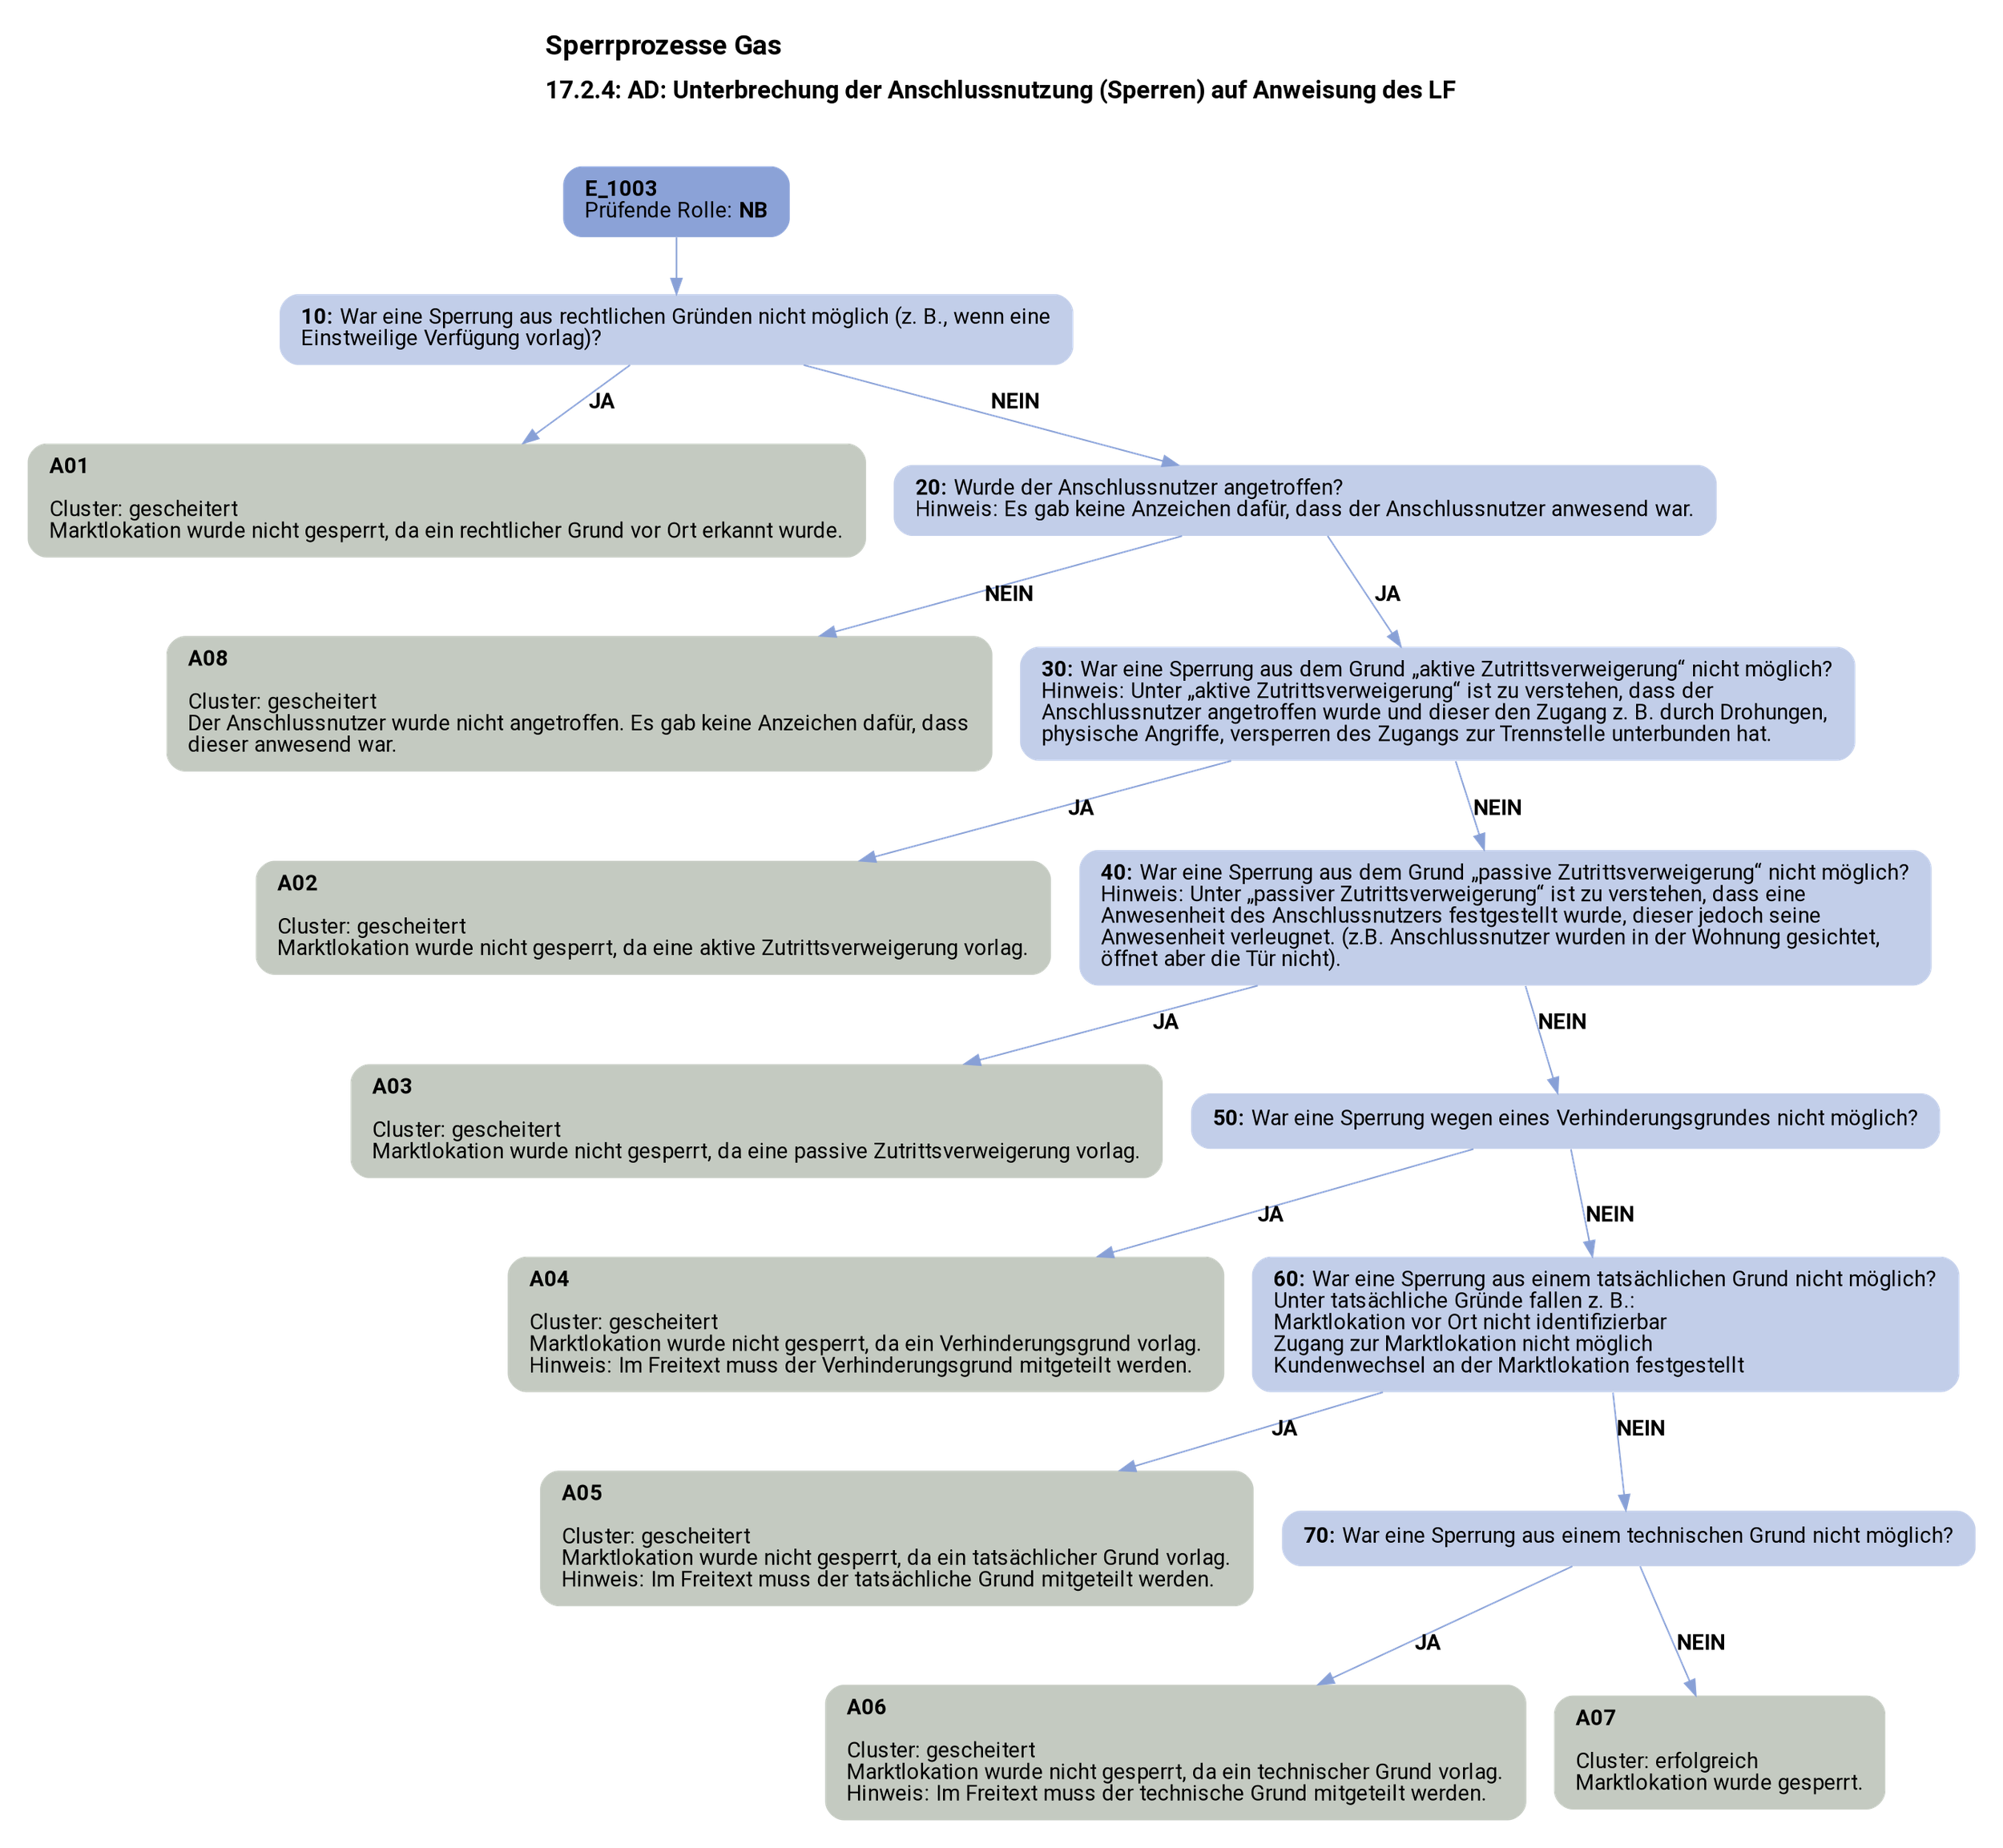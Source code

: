digraph D {
    labelloc="t";
    label=<<B><FONT POINT-SIZE="18">Sperrprozesse Gas</FONT></B><BR align="left"/><BR/><B><FONT POINT-SIZE="16">17.2.4: AD: Unterbrechung der Anschlussnutzung (Sperren) auf Anweisung des LF</FONT></B><BR align="left"/><BR/><BR/><BR/>>;
    ratio="compress";
    concentrate=true;
    pack=true;
    rankdir=TB;
    packmode="array";
    size="20,20";
    fontsize=12;
    pad=0.25;
    "Start" [margin="0.2,0.12", shape=box, style="filled,rounded", penwidth=0.0, fillcolor="#8ba2d7", label=<<B>E_1003</B><BR align="left"/><FONT>Prüfende Rolle: <B>NB</B></FONT><BR align="center"/>>, fontname="Roboto, sans-serif"];
    "10" [margin="0.2,0.12", shape=box, style="filled,rounded", penwidth=0.0, fillcolor="#c2cee9", label=<<B>10: </B>War eine Sperrung aus rechtlichen Gründen nicht möglich (z. B., wenn eine<BR align="left"/>Einstweilige Verfügung vorlag)?<BR align="left"/>>, fontname="Roboto, sans-serif"];
    "A01" [margin="0.2,0.12", shape=box, style="filled,rounded", penwidth=0.0, fillcolor="#c4cac1", label=<<B>A01</B><BR align="left"/><BR align="left"/><FONT>Cluster: gescheitert<BR align="left"/>Marktlokation wurde nicht gesperrt, da ein rechtlicher Grund vor Ort erkannt wurde.<BR align="left"/></FONT>>, fontname="Roboto, sans-serif"];
    "20" [margin="0.2,0.12", shape=box, style="filled,rounded", penwidth=0.0, fillcolor="#c2cee9", label=<<B>20: </B>Wurde der Anschlussnutzer angetroffen?<BR align="left"/>Hinweis: Es gab keine Anzeichen dafür, dass der Anschlussnutzer anwesend war.<BR align="left"/>>, fontname="Roboto, sans-serif"];
    "A08" [margin="0.2,0.12", shape=box, style="filled,rounded", penwidth=0.0, fillcolor="#c4cac1", label=<<B>A08</B><BR align="left"/><BR align="left"/><FONT>Cluster: gescheitert<BR align="left"/>Der Anschlussnutzer wurde nicht angetroffen. Es gab keine Anzeichen dafür, dass<BR align="left"/>dieser anwesend war.<BR align="left"/></FONT>>, fontname="Roboto, sans-serif"];
    "30" [margin="0.2,0.12", shape=box, style="filled,rounded", penwidth=0.0, fillcolor="#c2cee9", label=<<B>30: </B>War eine Sperrung aus dem Grund „aktive Zutrittsverweigerung“ nicht möglich?<BR align="left"/>Hinweis: Unter „aktive Zutrittsverweigerung“ ist zu verstehen, dass der<BR align="left"/>Anschlussnutzer angetroffen wurde und dieser den Zugang z. B. durch Drohungen,<BR align="left"/>physische Angriffe, versperren des Zugangs zur Trennstelle unterbunden hat.<BR align="left"/>>, fontname="Roboto, sans-serif"];
    "A02" [margin="0.2,0.12", shape=box, style="filled,rounded", penwidth=0.0, fillcolor="#c4cac1", label=<<B>A02</B><BR align="left"/><BR align="left"/><FONT>Cluster: gescheitert<BR align="left"/>Marktlokation wurde nicht gesperrt, da eine aktive Zutrittsverweigerung vorlag.<BR align="left"/></FONT>>, fontname="Roboto, sans-serif"];
    "40" [margin="0.2,0.12", shape=box, style="filled,rounded", penwidth=0.0, fillcolor="#c2cee9", label=<<B>40: </B>War eine Sperrung aus dem Grund „passive Zutrittsverweigerung“ nicht möglich?<BR align="left"/>Hinweis: Unter „passiver Zutrittsverweigerung“ ist zu verstehen, dass eine<BR align="left"/>Anwesenheit des Anschlussnutzers festgestellt wurde, dieser jedoch seine<BR align="left"/>Anwesenheit verleugnet. (z.B. Anschlussnutzer wurden in der Wohnung gesichtet,<BR align="left"/>öffnet aber die Tür nicht).<BR align="left"/>>, fontname="Roboto, sans-serif"];
    "A03" [margin="0.2,0.12", shape=box, style="filled,rounded", penwidth=0.0, fillcolor="#c4cac1", label=<<B>A03</B><BR align="left"/><BR align="left"/><FONT>Cluster: gescheitert<BR align="left"/>Marktlokation wurde nicht gesperrt, da eine passive Zutrittsverweigerung vorlag.<BR align="left"/></FONT>>, fontname="Roboto, sans-serif"];
    "50" [margin="0.2,0.12", shape=box, style="filled,rounded", penwidth=0.0, fillcolor="#c2cee9", label=<<B>50: </B>War eine Sperrung wegen eines Verhinderungsgrundes nicht möglich?<BR align="left"/>>, fontname="Roboto, sans-serif"];
    "A04" [margin="0.2,0.12", shape=box, style="filled,rounded", penwidth=0.0, fillcolor="#c4cac1", label=<<B>A04</B><BR align="left"/><BR align="left"/><FONT>Cluster: gescheitert<BR align="left"/>Marktlokation wurde nicht gesperrt, da ein Verhinderungsgrund vorlag.<BR align="left"/>Hinweis: Im Freitext muss der Verhinderungsgrund mitgeteilt werden.<BR align="left"/></FONT>>, fontname="Roboto, sans-serif"];
    "60" [margin="0.2,0.12", shape=box, style="filled,rounded", penwidth=0.0, fillcolor="#c2cee9", label=<<B>60: </B>War eine Sperrung aus einem tatsächlichen Grund nicht möglich?<BR align="left"/>Unter tatsächliche Gründe fallen z. B.:<BR align="left"/>Marktlokation vor Ort nicht identifizierbar<BR align="left"/>Zugang zur Marktlokation nicht möglich<BR align="left"/>Kundenwechsel an der Marktlokation festgestellt<BR align="left"/>>, fontname="Roboto, sans-serif"];
    "A05" [margin="0.2,0.12", shape=box, style="filled,rounded", penwidth=0.0, fillcolor="#c4cac1", label=<<B>A05</B><BR align="left"/><BR align="left"/><FONT>Cluster: gescheitert<BR align="left"/>Marktlokation wurde nicht gesperrt, da ein tatsächlicher Grund vorlag.<BR align="left"/>Hinweis: Im Freitext muss der tatsächliche Grund mitgeteilt werden.<BR align="left"/></FONT>>, fontname="Roboto, sans-serif"];
    "70" [margin="0.2,0.12", shape=box, style="filled,rounded", penwidth=0.0, fillcolor="#c2cee9", label=<<B>70: </B>War eine Sperrung aus einem technischen Grund nicht möglich?<BR align="left"/>>, fontname="Roboto, sans-serif"];
    "A06" [margin="0.2,0.12", shape=box, style="filled,rounded", penwidth=0.0, fillcolor="#c4cac1", label=<<B>A06</B><BR align="left"/><BR align="left"/><FONT>Cluster: gescheitert<BR align="left"/>Marktlokation wurde nicht gesperrt, da ein technischer Grund vorlag.<BR align="left"/>Hinweis: Im Freitext muss der technische Grund mitgeteilt werden.<BR align="left"/></FONT>>, fontname="Roboto, sans-serif"];
    "A07" [margin="0.2,0.12", shape=box, style="filled,rounded", penwidth=0.0, fillcolor="#c4cac1", label=<<B>A07</B><BR align="left"/><BR align="left"/><FONT>Cluster: erfolgreich<BR align="left"/>Marktlokation wurde gesperrt.<BR align="left"/></FONT>>, fontname="Roboto, sans-serif"];

    "Start" -> "10" [color="#88a0d6"];
    "10" -> "A01" [label=<<B>JA</B>>, color="#88a0d6", fontname="Roboto, sans-serif"];
    "10" -> "20" [label=<<B>NEIN</B>>, color="#88a0d6", fontname="Roboto, sans-serif"];
    "20" -> "A08" [label=<<B>NEIN</B>>, color="#88a0d6", fontname="Roboto, sans-serif"];
    "20" -> "30" [label=<<B>JA</B>>, color="#88a0d6", fontname="Roboto, sans-serif"];
    "30" -> "A02" [label=<<B>JA</B>>, color="#88a0d6", fontname="Roboto, sans-serif"];
    "30" -> "40" [label=<<B>NEIN</B>>, color="#88a0d6", fontname="Roboto, sans-serif"];
    "40" -> "A03" [label=<<B>JA</B>>, color="#88a0d6", fontname="Roboto, sans-serif"];
    "40" -> "50" [label=<<B>NEIN</B>>, color="#88a0d6", fontname="Roboto, sans-serif"];
    "50" -> "A04" [label=<<B>JA</B>>, color="#88a0d6", fontname="Roboto, sans-serif"];
    "50" -> "60" [label=<<B>NEIN</B>>, color="#88a0d6", fontname="Roboto, sans-serif"];
    "60" -> "A05" [label=<<B>JA</B>>, color="#88a0d6", fontname="Roboto, sans-serif"];
    "60" -> "70" [label=<<B>NEIN</B>>, color="#88a0d6", fontname="Roboto, sans-serif"];
    "70" -> "A06" [label=<<B>JA</B>>, color="#88a0d6", fontname="Roboto, sans-serif"];
    "70" -> "A07" [label=<<B>NEIN</B>>, color="#88a0d6", fontname="Roboto, sans-serif"];

    bgcolor="transparent";
fontname="Roboto, sans-serif";
}